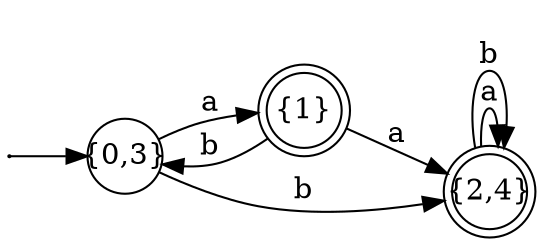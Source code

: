 digraph G {
    graph [rankdir="LR" margin="0"];
    node [shape="circle" height="0.5" width="0.5" fixedsize="true" style="filled" fillcolor="white"];
	zz [height="0" width="0" fixedsize="true" label=""];
    0 [label="{0,3}"];
    1 [shape="doublecircle" label="{1}"];
    2 [shape="doublecircle" label="{2,4}"];
	zz -> 0 [label=""];
    0 -> 1 [label="a"];
    0 -> 2 [label="b"];
    1 -> 0 [label="b"];
    1 -> 2 [label="a"];
    2 -> 2 [label="a"];
    2 -> 2 [label="b"];
}

